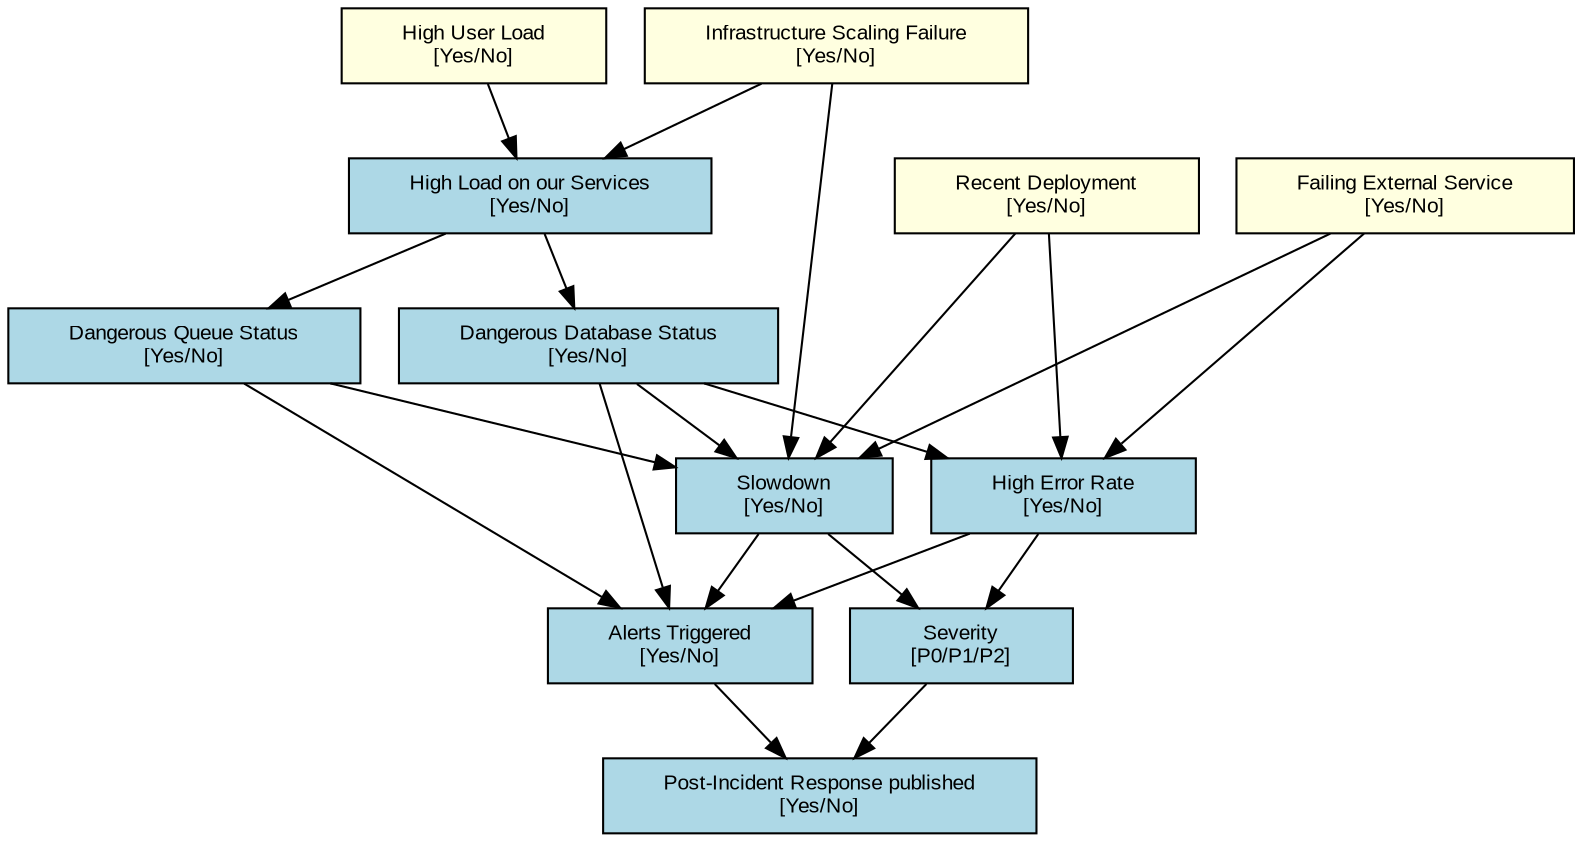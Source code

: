 digraph BayesianNetwork {
    graph [rankdir=TB, splines=true, overlap=false, fontname="Arial", bgcolor="white"];
    node [shape=box, style=filled, fillcolor=lightblue, fontname="Arial", fontsize=10, margin="0.4,0.1"];
    RE [label="Recent Deployment\n[Yes/No]"];
    HE [label="High Error Rate\n[Yes/No]"];
    SL [label="Slowdown\n[Yes/No]"];
    LC [label="High Load on our Services\n[Yes/No]"];
    QQ [label="Dangerous Queue Status\n[Yes/No]"];
    DB [label="Dangerous Database Status\n[Yes/No]"];
    FE [label="Failing External Service\n[Yes/No]"];
    IS [label="Infrastructure Scaling Failure\n[Yes/No]"];
    UU [label="High User Load\n[Yes/No]"];
    AL [label="Alerts Triggered\n[Yes/No]"];
    CR [label="Severity\n[P0/P1/P2]"];
    PR [label="Post-Incident Response published\n[Yes/No]"];
    RE [fillcolor=lightyellow];
    FE [fillcolor=lightyellow];
    IS [fillcolor=lightyellow];
    UU [fillcolor=lightyellow];
    RE -> HE;
    RE -> SL;
    UU -> LC;
    IS -> LC;
    IS -> SL;
    LC -> QQ;
    LC -> DB;
    DB -> SL;
    DB -> HE;
    DB -> AL;
    FE -> HE;
    FE -> SL;
    QQ -> SL;
    QQ -> AL;
    HE -> AL;
    HE -> CR;
    SL -> AL;
    SL -> CR;
    CR -> PR;
    AL -> PR;
    { rank=same; IS; UU;  }
    { rank=same; LC; FE; RE; }
    { rank=same; DB; QQ; }
    { rank=same; SL; HE; }
    { rank=same; AL; CR; }
    { rank=same; PR; }
}
